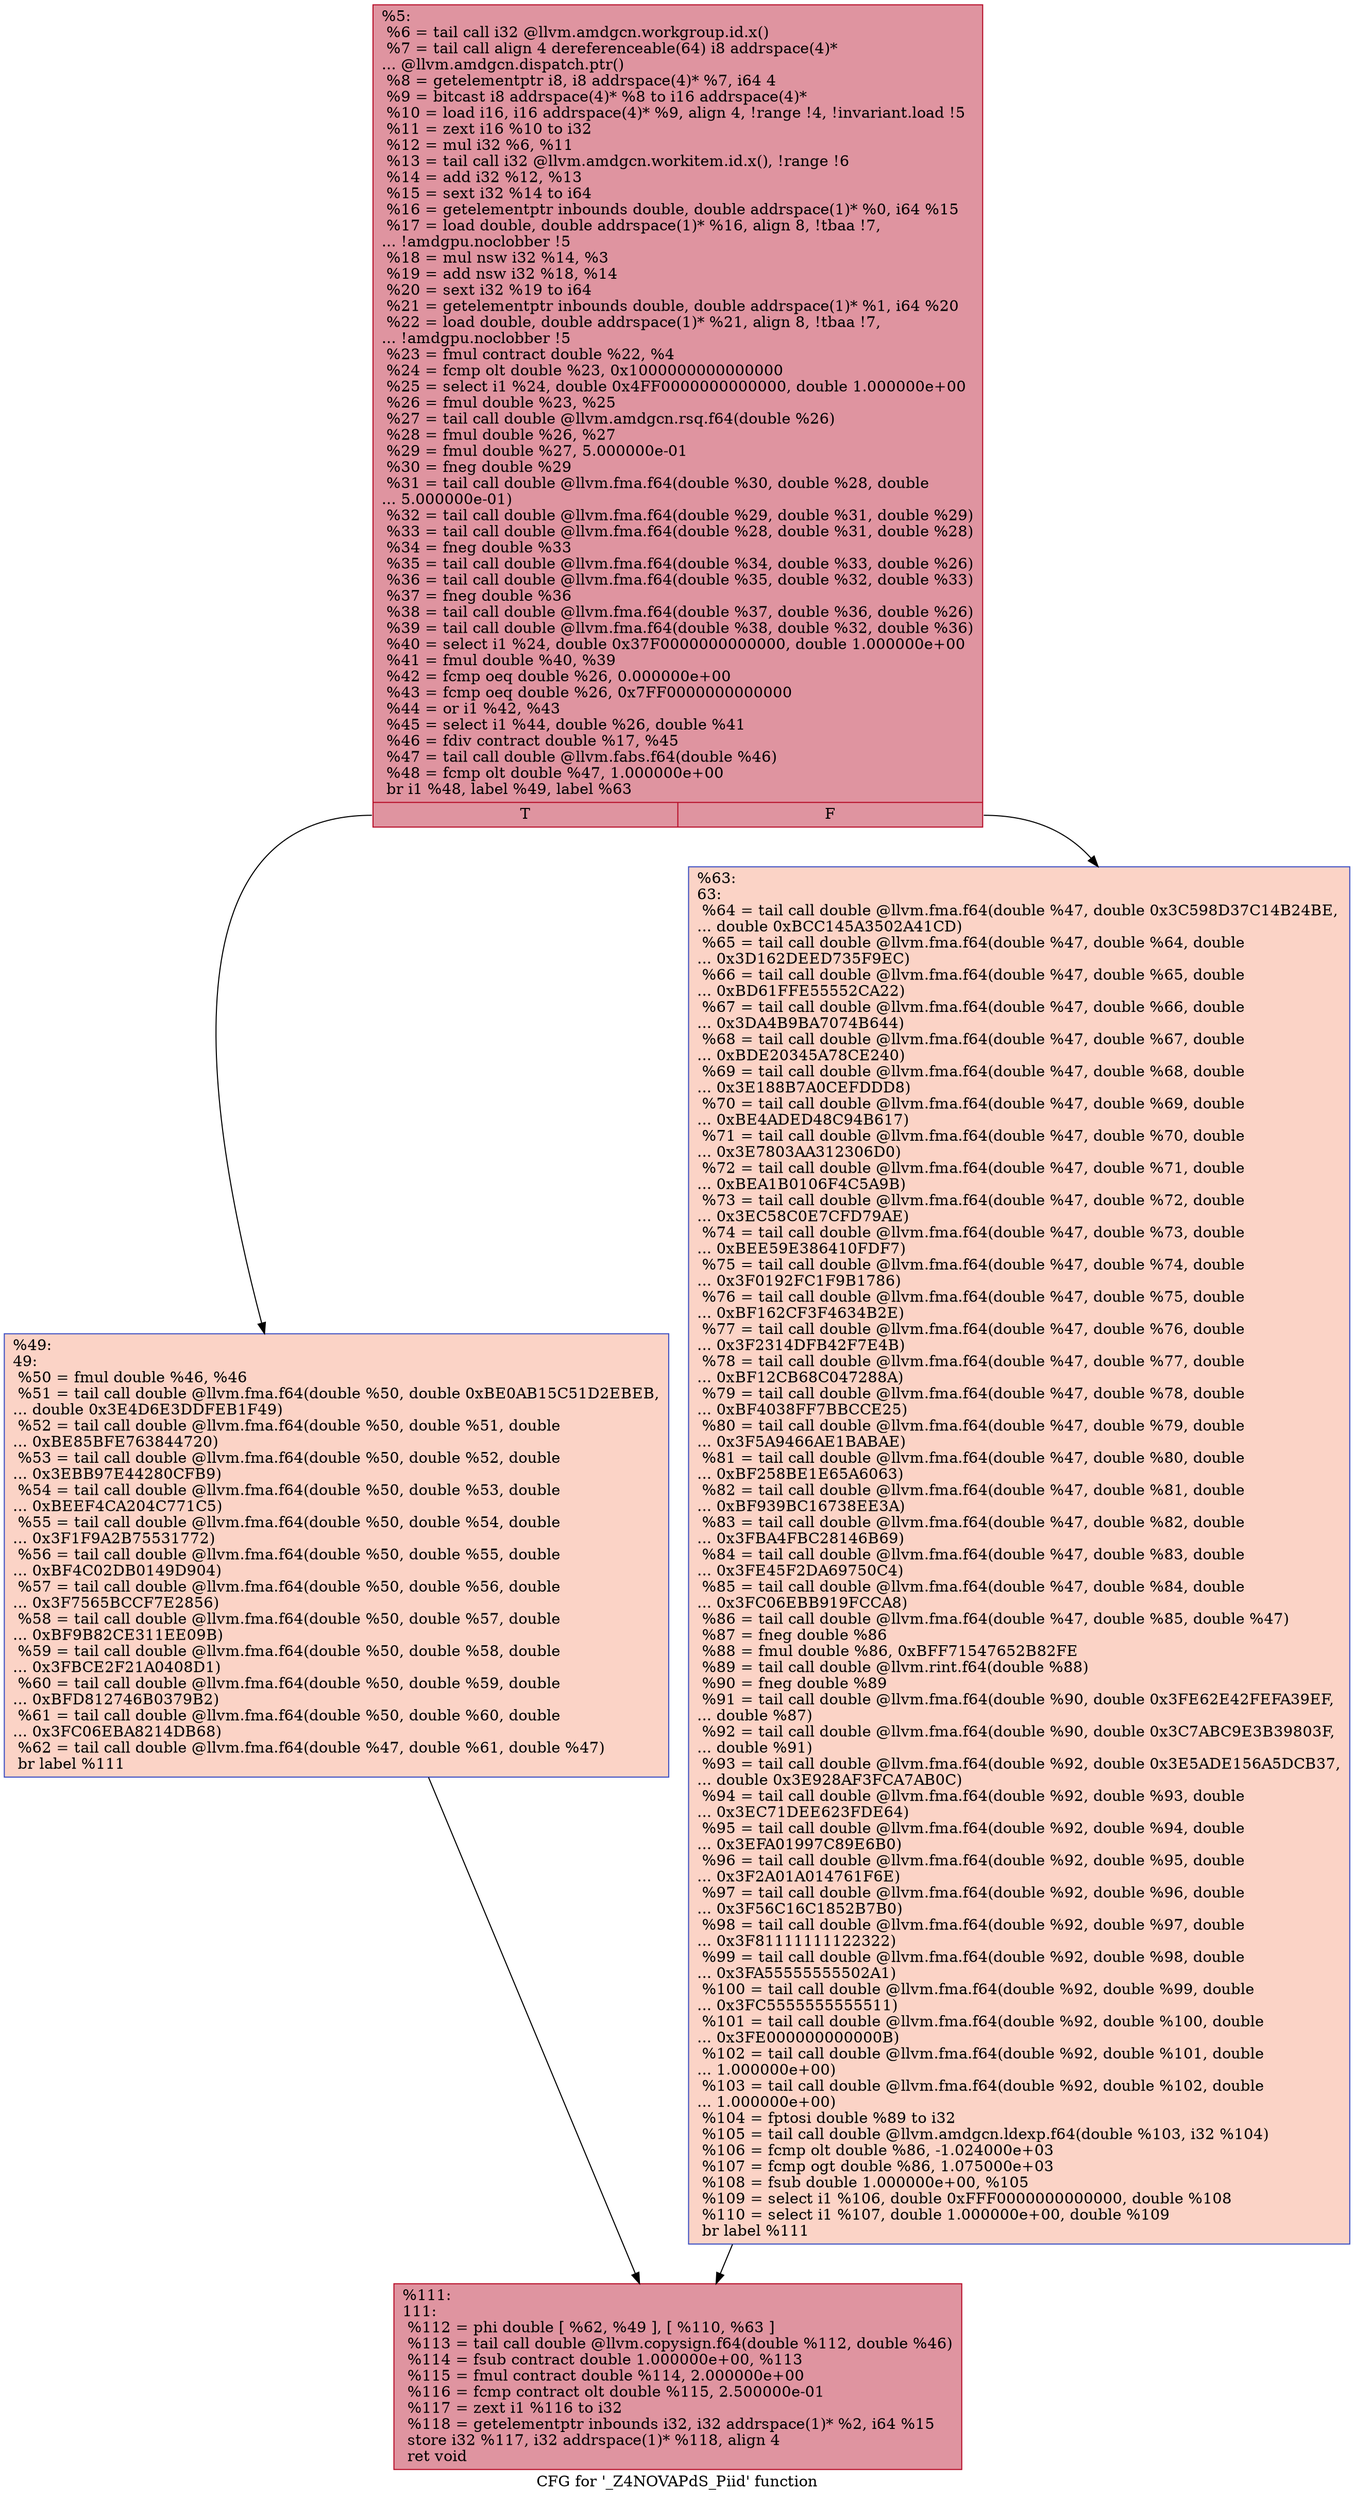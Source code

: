 digraph "CFG for '_Z4NOVAPdS_Piid' function" {
	label="CFG for '_Z4NOVAPdS_Piid' function";

	Node0x4c37e40 [shape=record,color="#b70d28ff", style=filled, fillcolor="#b70d2870",label="{%5:\l  %6 = tail call i32 @llvm.amdgcn.workgroup.id.x()\l  %7 = tail call align 4 dereferenceable(64) i8 addrspace(4)*\l... @llvm.amdgcn.dispatch.ptr()\l  %8 = getelementptr i8, i8 addrspace(4)* %7, i64 4\l  %9 = bitcast i8 addrspace(4)* %8 to i16 addrspace(4)*\l  %10 = load i16, i16 addrspace(4)* %9, align 4, !range !4, !invariant.load !5\l  %11 = zext i16 %10 to i32\l  %12 = mul i32 %6, %11\l  %13 = tail call i32 @llvm.amdgcn.workitem.id.x(), !range !6\l  %14 = add i32 %12, %13\l  %15 = sext i32 %14 to i64\l  %16 = getelementptr inbounds double, double addrspace(1)* %0, i64 %15\l  %17 = load double, double addrspace(1)* %16, align 8, !tbaa !7,\l... !amdgpu.noclobber !5\l  %18 = mul nsw i32 %14, %3\l  %19 = add nsw i32 %18, %14\l  %20 = sext i32 %19 to i64\l  %21 = getelementptr inbounds double, double addrspace(1)* %1, i64 %20\l  %22 = load double, double addrspace(1)* %21, align 8, !tbaa !7,\l... !amdgpu.noclobber !5\l  %23 = fmul contract double %22, %4\l  %24 = fcmp olt double %23, 0x1000000000000000\l  %25 = select i1 %24, double 0x4FF0000000000000, double 1.000000e+00\l  %26 = fmul double %23, %25\l  %27 = tail call double @llvm.amdgcn.rsq.f64(double %26)\l  %28 = fmul double %26, %27\l  %29 = fmul double %27, 5.000000e-01\l  %30 = fneg double %29\l  %31 = tail call double @llvm.fma.f64(double %30, double %28, double\l... 5.000000e-01)\l  %32 = tail call double @llvm.fma.f64(double %29, double %31, double %29)\l  %33 = tail call double @llvm.fma.f64(double %28, double %31, double %28)\l  %34 = fneg double %33\l  %35 = tail call double @llvm.fma.f64(double %34, double %33, double %26)\l  %36 = tail call double @llvm.fma.f64(double %35, double %32, double %33)\l  %37 = fneg double %36\l  %38 = tail call double @llvm.fma.f64(double %37, double %36, double %26)\l  %39 = tail call double @llvm.fma.f64(double %38, double %32, double %36)\l  %40 = select i1 %24, double 0x37F0000000000000, double 1.000000e+00\l  %41 = fmul double %40, %39\l  %42 = fcmp oeq double %26, 0.000000e+00\l  %43 = fcmp oeq double %26, 0x7FF0000000000000\l  %44 = or i1 %42, %43\l  %45 = select i1 %44, double %26, double %41\l  %46 = fdiv contract double %17, %45\l  %47 = tail call double @llvm.fabs.f64(double %46)\l  %48 = fcmp olt double %47, 1.000000e+00\l  br i1 %48, label %49, label %63\l|{<s0>T|<s1>F}}"];
	Node0x4c37e40:s0 -> Node0x4c3d3d0;
	Node0x4c37e40:s1 -> Node0x4c3d460;
	Node0x4c3d3d0 [shape=record,color="#3d50c3ff", style=filled, fillcolor="#f59c7d70",label="{%49:\l49:                                               \l  %50 = fmul double %46, %46\l  %51 = tail call double @llvm.fma.f64(double %50, double 0xBE0AB15C51D2EBEB,\l... double 0x3E4D6E3DDFEB1F49)\l  %52 = tail call double @llvm.fma.f64(double %50, double %51, double\l... 0xBE85BFE763844720)\l  %53 = tail call double @llvm.fma.f64(double %50, double %52, double\l... 0x3EBB97E44280CFB9)\l  %54 = tail call double @llvm.fma.f64(double %50, double %53, double\l... 0xBEEF4CA204C771C5)\l  %55 = tail call double @llvm.fma.f64(double %50, double %54, double\l... 0x3F1F9A2B75531772)\l  %56 = tail call double @llvm.fma.f64(double %50, double %55, double\l... 0xBF4C02DB0149D904)\l  %57 = tail call double @llvm.fma.f64(double %50, double %56, double\l... 0x3F7565BCCF7E2856)\l  %58 = tail call double @llvm.fma.f64(double %50, double %57, double\l... 0xBF9B82CE311EE09B)\l  %59 = tail call double @llvm.fma.f64(double %50, double %58, double\l... 0x3FBCE2F21A0408D1)\l  %60 = tail call double @llvm.fma.f64(double %50, double %59, double\l... 0xBFD812746B0379B2)\l  %61 = tail call double @llvm.fma.f64(double %50, double %60, double\l... 0x3FC06EBA8214DB68)\l  %62 = tail call double @llvm.fma.f64(double %47, double %61, double %47)\l  br label %111\l}"];
	Node0x4c3d3d0 -> Node0x4c3e730;
	Node0x4c3d460 [shape=record,color="#3d50c3ff", style=filled, fillcolor="#f59c7d70",label="{%63:\l63:                                               \l  %64 = tail call double @llvm.fma.f64(double %47, double 0x3C598D37C14B24BE,\l... double 0xBCC145A3502A41CD)\l  %65 = tail call double @llvm.fma.f64(double %47, double %64, double\l... 0x3D162DEED735F9EC)\l  %66 = tail call double @llvm.fma.f64(double %47, double %65, double\l... 0xBD61FFE55552CA22)\l  %67 = tail call double @llvm.fma.f64(double %47, double %66, double\l... 0x3DA4B9BA7074B644)\l  %68 = tail call double @llvm.fma.f64(double %47, double %67, double\l... 0xBDE20345A78CE240)\l  %69 = tail call double @llvm.fma.f64(double %47, double %68, double\l... 0x3E188B7A0CEFDDD8)\l  %70 = tail call double @llvm.fma.f64(double %47, double %69, double\l... 0xBE4ADED48C94B617)\l  %71 = tail call double @llvm.fma.f64(double %47, double %70, double\l... 0x3E7803AA312306D0)\l  %72 = tail call double @llvm.fma.f64(double %47, double %71, double\l... 0xBEA1B0106F4C5A9B)\l  %73 = tail call double @llvm.fma.f64(double %47, double %72, double\l... 0x3EC58C0E7CFD79AE)\l  %74 = tail call double @llvm.fma.f64(double %47, double %73, double\l... 0xBEE59E386410FDF7)\l  %75 = tail call double @llvm.fma.f64(double %47, double %74, double\l... 0x3F0192FC1F9B1786)\l  %76 = tail call double @llvm.fma.f64(double %47, double %75, double\l... 0xBF162CF3F4634B2E)\l  %77 = tail call double @llvm.fma.f64(double %47, double %76, double\l... 0x3F2314DFB42F7E4B)\l  %78 = tail call double @llvm.fma.f64(double %47, double %77, double\l... 0xBF12CB68C047288A)\l  %79 = tail call double @llvm.fma.f64(double %47, double %78, double\l... 0xBF4038FF7BBCCE25)\l  %80 = tail call double @llvm.fma.f64(double %47, double %79, double\l... 0x3F5A9466AE1BABAE)\l  %81 = tail call double @llvm.fma.f64(double %47, double %80, double\l... 0xBF258BE1E65A6063)\l  %82 = tail call double @llvm.fma.f64(double %47, double %81, double\l... 0xBF939BC16738EE3A)\l  %83 = tail call double @llvm.fma.f64(double %47, double %82, double\l... 0x3FBA4FBC28146B69)\l  %84 = tail call double @llvm.fma.f64(double %47, double %83, double\l... 0x3FE45F2DA69750C4)\l  %85 = tail call double @llvm.fma.f64(double %47, double %84, double\l... 0x3FC06EBB919FCCA8)\l  %86 = tail call double @llvm.fma.f64(double %47, double %85, double %47)\l  %87 = fneg double %86\l  %88 = fmul double %86, 0xBFF71547652B82FE\l  %89 = tail call double @llvm.rint.f64(double %88)\l  %90 = fneg double %89\l  %91 = tail call double @llvm.fma.f64(double %90, double 0x3FE62E42FEFA39EF,\l... double %87)\l  %92 = tail call double @llvm.fma.f64(double %90, double 0x3C7ABC9E3B39803F,\l... double %91)\l  %93 = tail call double @llvm.fma.f64(double %92, double 0x3E5ADE156A5DCB37,\l... double 0x3E928AF3FCA7AB0C)\l  %94 = tail call double @llvm.fma.f64(double %92, double %93, double\l... 0x3EC71DEE623FDE64)\l  %95 = tail call double @llvm.fma.f64(double %92, double %94, double\l... 0x3EFA01997C89E6B0)\l  %96 = tail call double @llvm.fma.f64(double %92, double %95, double\l... 0x3F2A01A014761F6E)\l  %97 = tail call double @llvm.fma.f64(double %92, double %96, double\l... 0x3F56C16C1852B7B0)\l  %98 = tail call double @llvm.fma.f64(double %92, double %97, double\l... 0x3F81111111122322)\l  %99 = tail call double @llvm.fma.f64(double %92, double %98, double\l... 0x3FA55555555502A1)\l  %100 = tail call double @llvm.fma.f64(double %92, double %99, double\l... 0x3FC5555555555511)\l  %101 = tail call double @llvm.fma.f64(double %92, double %100, double\l... 0x3FE000000000000B)\l  %102 = tail call double @llvm.fma.f64(double %92, double %101, double\l... 1.000000e+00)\l  %103 = tail call double @llvm.fma.f64(double %92, double %102, double\l... 1.000000e+00)\l  %104 = fptosi double %89 to i32\l  %105 = tail call double @llvm.amdgcn.ldexp.f64(double %103, i32 %104)\l  %106 = fcmp olt double %86, -1.024000e+03\l  %107 = fcmp ogt double %86, 1.075000e+03\l  %108 = fsub double 1.000000e+00, %105\l  %109 = select i1 %106, double 0xFFF0000000000000, double %108\l  %110 = select i1 %107, double 1.000000e+00, double %109\l  br label %111\l}"];
	Node0x4c3d460 -> Node0x4c3e730;
	Node0x4c3e730 [shape=record,color="#b70d28ff", style=filled, fillcolor="#b70d2870",label="{%111:\l111:                                              \l  %112 = phi double [ %62, %49 ], [ %110, %63 ]\l  %113 = tail call double @llvm.copysign.f64(double %112, double %46)\l  %114 = fsub contract double 1.000000e+00, %113\l  %115 = fmul contract double %114, 2.000000e+00\l  %116 = fcmp contract olt double %115, 2.500000e-01\l  %117 = zext i1 %116 to i32\l  %118 = getelementptr inbounds i32, i32 addrspace(1)* %2, i64 %15\l  store i32 %117, i32 addrspace(1)* %118, align 4\l  ret void\l}"];
}
